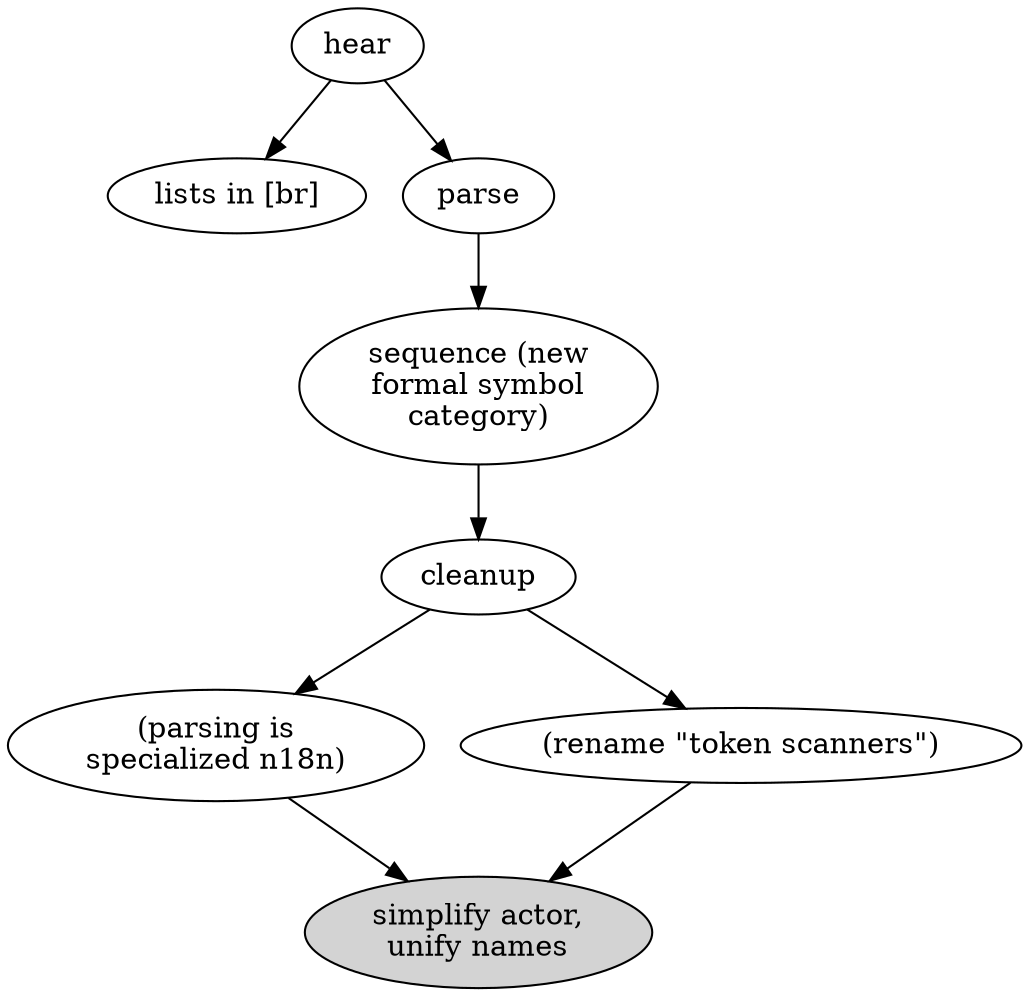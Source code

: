 digraph {


  hear [label="hear"]
  lists [label="lists in [br]"]
  parse [label="parse"]
  x1 [label="(parsing is\nspecialized n18n)"]
  x2 [label="(rename \"token scanners\")"]
  sequence [label="sequence (new\nformal symbol\ncategory)"]
  x4 [label="simplify actor,\nunify names" style=filled ]

  hear->lists
  hear->parse
  parse->sequence
  sequence->cleanup
  cleanup->x1
  cleanup->x2

  x1->x4
  x2->x4


  # that one color of blue: fillcolor="#b5d5fb" style=filled
}
